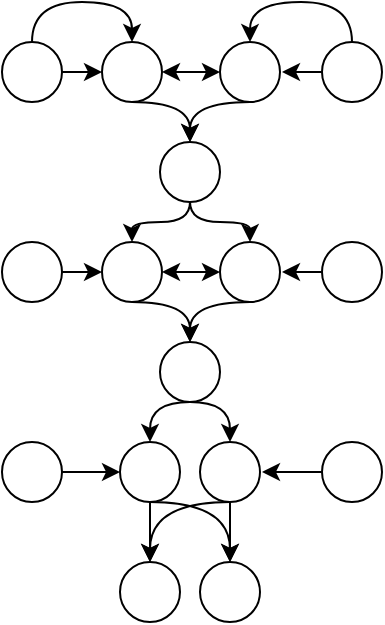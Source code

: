 <mxfile version="24.8.0">
  <diagram name="Страница — 1" id="rx2dwiCkIm72yd4_V2oX">
    <mxGraphModel dx="682" dy="434" grid="1" gridSize="10" guides="1" tooltips="1" connect="1" arrows="1" fold="1" page="1" pageScale="1" pageWidth="827" pageHeight="1169" math="0" shadow="0">
      <root>
        <mxCell id="0" />
        <mxCell id="1" parent="0" />
        <mxCell id="100zivtctZurHM20_Q5r-62" style="edgeStyle=orthogonalEdgeStyle;rounded=0;orthogonalLoop=1;jettySize=auto;html=1;exitX=0.5;exitY=1;exitDx=0;exitDy=0;entryX=0.5;entryY=0;entryDx=0;entryDy=0;curved=1;" edge="1" parent="1" source="100zivtctZurHM20_Q5r-33" target="100zivtctZurHM20_Q5r-37">
          <mxGeometry relative="1" as="geometry" />
        </mxCell>
        <mxCell id="100zivtctZurHM20_Q5r-33" value="" style="ellipse;whiteSpace=wrap;html=1;aspect=fixed;" vertex="1" parent="1">
          <mxGeometry x="340" y="60" width="30" height="30" as="geometry" />
        </mxCell>
        <mxCell id="100zivtctZurHM20_Q5r-88" style="edgeStyle=orthogonalEdgeStyle;rounded=0;orthogonalLoop=1;jettySize=auto;html=1;entryX=0.5;entryY=0;entryDx=0;entryDy=0;curved=1;" edge="1" parent="1" source="100zivtctZurHM20_Q5r-34" target="100zivtctZurHM20_Q5r-33">
          <mxGeometry relative="1" as="geometry">
            <Array as="points">
              <mxPoint x="305" y="40" />
              <mxPoint x="355" y="40" />
            </Array>
          </mxGeometry>
        </mxCell>
        <mxCell id="100zivtctZurHM20_Q5r-34" value="" style="ellipse;whiteSpace=wrap;html=1;aspect=fixed;" vertex="1" parent="1">
          <mxGeometry x="290" y="60" width="30" height="30" as="geometry" />
        </mxCell>
        <mxCell id="100zivtctZurHM20_Q5r-35" value="" style="ellipse;whiteSpace=wrap;html=1;aspect=fixed;" vertex="1" parent="1">
          <mxGeometry x="399" y="60" width="30" height="30" as="geometry" />
        </mxCell>
        <mxCell id="100zivtctZurHM20_Q5r-90" style="edgeStyle=orthogonalEdgeStyle;rounded=0;orthogonalLoop=1;jettySize=auto;html=1;entryX=0.5;entryY=0;entryDx=0;entryDy=0;curved=1;" edge="1" parent="1" source="100zivtctZurHM20_Q5r-36" target="100zivtctZurHM20_Q5r-35">
          <mxGeometry relative="1" as="geometry">
            <Array as="points">
              <mxPoint x="465" y="40" />
              <mxPoint x="414" y="40" />
            </Array>
          </mxGeometry>
        </mxCell>
        <mxCell id="100zivtctZurHM20_Q5r-36" value="" style="ellipse;whiteSpace=wrap;html=1;aspect=fixed;" vertex="1" parent="1">
          <mxGeometry x="450" y="60" width="30" height="30" as="geometry" />
        </mxCell>
        <mxCell id="100zivtctZurHM20_Q5r-78" style="edgeStyle=orthogonalEdgeStyle;rounded=0;orthogonalLoop=1;jettySize=auto;html=1;entryX=0.5;entryY=0;entryDx=0;entryDy=0;curved=1;" edge="1" parent="1" source="100zivtctZurHM20_Q5r-37" target="100zivtctZurHM20_Q5r-69">
          <mxGeometry relative="1" as="geometry">
            <Array as="points">
              <mxPoint x="355" y="150" />
            </Array>
          </mxGeometry>
        </mxCell>
        <mxCell id="100zivtctZurHM20_Q5r-37" value="" style="ellipse;whiteSpace=wrap;html=1;aspect=fixed;" vertex="1" parent="1">
          <mxGeometry x="369" y="110" width="30" height="30" as="geometry" />
        </mxCell>
        <mxCell id="100zivtctZurHM20_Q5r-84" style="edgeStyle=orthogonalEdgeStyle;rounded=0;orthogonalLoop=1;jettySize=auto;html=1;entryX=0.5;entryY=0;entryDx=0;entryDy=0;curved=1;" edge="1" parent="1" source="100zivtctZurHM20_Q5r-43" target="100zivtctZurHM20_Q5r-48">
          <mxGeometry relative="1" as="geometry">
            <Array as="points">
              <mxPoint x="404" y="290" />
            </Array>
          </mxGeometry>
        </mxCell>
        <mxCell id="100zivtctZurHM20_Q5r-85" style="edgeStyle=orthogonalEdgeStyle;rounded=0;orthogonalLoop=1;jettySize=auto;html=1;entryX=0.5;entryY=0;entryDx=0;entryDy=0;" edge="1" parent="1" source="100zivtctZurHM20_Q5r-43" target="100zivtctZurHM20_Q5r-49">
          <mxGeometry relative="1" as="geometry" />
        </mxCell>
        <mxCell id="100zivtctZurHM20_Q5r-43" value="" style="ellipse;whiteSpace=wrap;html=1;aspect=fixed;" vertex="1" parent="1">
          <mxGeometry x="349" y="260" width="30" height="30" as="geometry" />
        </mxCell>
        <mxCell id="100zivtctZurHM20_Q5r-83" style="edgeStyle=orthogonalEdgeStyle;rounded=0;orthogonalLoop=1;jettySize=auto;html=1;entryX=0;entryY=0.5;entryDx=0;entryDy=0;" edge="1" parent="1" source="100zivtctZurHM20_Q5r-44" target="100zivtctZurHM20_Q5r-43">
          <mxGeometry relative="1" as="geometry" />
        </mxCell>
        <mxCell id="100zivtctZurHM20_Q5r-44" value="" style="ellipse;whiteSpace=wrap;html=1;aspect=fixed;" vertex="1" parent="1">
          <mxGeometry x="290" y="260" width="30" height="30" as="geometry" />
        </mxCell>
        <mxCell id="100zivtctZurHM20_Q5r-86" style="edgeStyle=orthogonalEdgeStyle;rounded=0;orthogonalLoop=1;jettySize=auto;html=1;entryX=0.5;entryY=0;entryDx=0;entryDy=0;curved=1;" edge="1" parent="1" source="100zivtctZurHM20_Q5r-45" target="100zivtctZurHM20_Q5r-49">
          <mxGeometry relative="1" as="geometry">
            <Array as="points">
              <mxPoint x="364" y="290" />
            </Array>
          </mxGeometry>
        </mxCell>
        <mxCell id="100zivtctZurHM20_Q5r-45" value="" style="ellipse;whiteSpace=wrap;html=1;aspect=fixed;" vertex="1" parent="1">
          <mxGeometry x="389" y="260" width="30" height="30" as="geometry" />
        </mxCell>
        <mxCell id="100zivtctZurHM20_Q5r-82" style="edgeStyle=orthogonalEdgeStyle;rounded=0;orthogonalLoop=1;jettySize=auto;html=1;" edge="1" parent="1" source="100zivtctZurHM20_Q5r-46">
          <mxGeometry relative="1" as="geometry">
            <mxPoint x="420" y="275" as="targetPoint" />
          </mxGeometry>
        </mxCell>
        <mxCell id="100zivtctZurHM20_Q5r-46" value="" style="ellipse;whiteSpace=wrap;html=1;aspect=fixed;" vertex="1" parent="1">
          <mxGeometry x="450" y="260" width="30" height="30" as="geometry" />
        </mxCell>
        <mxCell id="100zivtctZurHM20_Q5r-48" value="" style="ellipse;whiteSpace=wrap;html=1;aspect=fixed;" vertex="1" parent="1">
          <mxGeometry x="389" y="320" width="30" height="30" as="geometry" />
        </mxCell>
        <mxCell id="100zivtctZurHM20_Q5r-49" value="" style="ellipse;whiteSpace=wrap;html=1;aspect=fixed;" vertex="1" parent="1">
          <mxGeometry x="349" y="320" width="30" height="30" as="geometry" />
        </mxCell>
        <mxCell id="100zivtctZurHM20_Q5r-50" value="" style="endArrow=classic;html=1;rounded=0;exitX=1;exitY=0.5;exitDx=0;exitDy=0;entryX=0;entryY=0.5;entryDx=0;entryDy=0;" edge="1" parent="1" source="100zivtctZurHM20_Q5r-34" target="100zivtctZurHM20_Q5r-33">
          <mxGeometry width="50" height="50" relative="1" as="geometry">
            <mxPoint x="360" y="200" as="sourcePoint" />
            <mxPoint x="410" y="150" as="targetPoint" />
          </mxGeometry>
        </mxCell>
        <mxCell id="100zivtctZurHM20_Q5r-51" value="" style="endArrow=classic;startArrow=classic;html=1;rounded=0;entryX=0;entryY=0.5;entryDx=0;entryDy=0;exitX=1;exitY=0.5;exitDx=0;exitDy=0;" edge="1" parent="1" source="100zivtctZurHM20_Q5r-33" target="100zivtctZurHM20_Q5r-35">
          <mxGeometry width="50" height="50" relative="1" as="geometry">
            <mxPoint x="360" y="200" as="sourcePoint" />
            <mxPoint x="410" y="150" as="targetPoint" />
          </mxGeometry>
        </mxCell>
        <mxCell id="100zivtctZurHM20_Q5r-52" value="" style="endArrow=classic;html=1;rounded=0;exitX=0;exitY=0.5;exitDx=0;exitDy=0;" edge="1" parent="1" source="100zivtctZurHM20_Q5r-36">
          <mxGeometry width="50" height="50" relative="1" as="geometry">
            <mxPoint x="330" y="85" as="sourcePoint" />
            <mxPoint x="430" y="75" as="targetPoint" />
          </mxGeometry>
        </mxCell>
        <mxCell id="100zivtctZurHM20_Q5r-67" style="edgeStyle=orthogonalEdgeStyle;rounded=0;orthogonalLoop=1;jettySize=auto;html=1;exitX=0.5;exitY=1;exitDx=0;exitDy=0;curved=1;entryX=0.5;entryY=0;entryDx=0;entryDy=0;" edge="1" parent="1" source="100zivtctZurHM20_Q5r-35" target="100zivtctZurHM20_Q5r-37">
          <mxGeometry relative="1" as="geometry">
            <mxPoint x="365" y="110" as="sourcePoint" />
            <mxPoint x="380" y="120" as="targetPoint" />
          </mxGeometry>
        </mxCell>
        <mxCell id="100zivtctZurHM20_Q5r-68" style="edgeStyle=orthogonalEdgeStyle;rounded=0;orthogonalLoop=1;jettySize=auto;html=1;exitX=0.5;exitY=1;exitDx=0;exitDy=0;entryX=0.5;entryY=0;entryDx=0;entryDy=0;curved=1;" edge="1" parent="1" source="100zivtctZurHM20_Q5r-69" target="100zivtctZurHM20_Q5r-73">
          <mxGeometry relative="1" as="geometry" />
        </mxCell>
        <mxCell id="100zivtctZurHM20_Q5r-69" value="" style="ellipse;whiteSpace=wrap;html=1;aspect=fixed;" vertex="1" parent="1">
          <mxGeometry x="340" y="160" width="30" height="30" as="geometry" />
        </mxCell>
        <mxCell id="100zivtctZurHM20_Q5r-70" value="" style="ellipse;whiteSpace=wrap;html=1;aspect=fixed;" vertex="1" parent="1">
          <mxGeometry x="290" y="160" width="30" height="30" as="geometry" />
        </mxCell>
        <mxCell id="100zivtctZurHM20_Q5r-71" value="" style="ellipse;whiteSpace=wrap;html=1;aspect=fixed;" vertex="1" parent="1">
          <mxGeometry x="399" y="160" width="30" height="30" as="geometry" />
        </mxCell>
        <mxCell id="100zivtctZurHM20_Q5r-72" value="" style="ellipse;whiteSpace=wrap;html=1;aspect=fixed;" vertex="1" parent="1">
          <mxGeometry x="450" y="160" width="30" height="30" as="geometry" />
        </mxCell>
        <mxCell id="100zivtctZurHM20_Q5r-80" style="edgeStyle=orthogonalEdgeStyle;rounded=0;orthogonalLoop=1;jettySize=auto;html=1;entryX=0.5;entryY=0;entryDx=0;entryDy=0;curved=1;" edge="1" parent="1" source="100zivtctZurHM20_Q5r-73" target="100zivtctZurHM20_Q5r-43">
          <mxGeometry relative="1" as="geometry">
            <Array as="points">
              <mxPoint x="364" y="240" />
            </Array>
          </mxGeometry>
        </mxCell>
        <mxCell id="100zivtctZurHM20_Q5r-73" value="" style="ellipse;whiteSpace=wrap;html=1;aspect=fixed;" vertex="1" parent="1">
          <mxGeometry x="369" y="210" width="30" height="30" as="geometry" />
        </mxCell>
        <mxCell id="100zivtctZurHM20_Q5r-74" value="" style="endArrow=classic;html=1;rounded=0;exitX=1;exitY=0.5;exitDx=0;exitDy=0;entryX=0;entryY=0.5;entryDx=0;entryDy=0;" edge="1" parent="1" source="100zivtctZurHM20_Q5r-70" target="100zivtctZurHM20_Q5r-69">
          <mxGeometry width="50" height="50" relative="1" as="geometry">
            <mxPoint x="360" y="300" as="sourcePoint" />
            <mxPoint x="410" y="250" as="targetPoint" />
          </mxGeometry>
        </mxCell>
        <mxCell id="100zivtctZurHM20_Q5r-75" value="" style="endArrow=classic;startArrow=classic;html=1;rounded=0;entryX=0;entryY=0.5;entryDx=0;entryDy=0;exitX=1;exitY=0.5;exitDx=0;exitDy=0;" edge="1" parent="1" source="100zivtctZurHM20_Q5r-69" target="100zivtctZurHM20_Q5r-71">
          <mxGeometry width="50" height="50" relative="1" as="geometry">
            <mxPoint x="360" y="300" as="sourcePoint" />
            <mxPoint x="410" y="250" as="targetPoint" />
          </mxGeometry>
        </mxCell>
        <mxCell id="100zivtctZurHM20_Q5r-76" value="" style="endArrow=classic;html=1;rounded=0;exitX=0;exitY=0.5;exitDx=0;exitDy=0;" edge="1" parent="1" source="100zivtctZurHM20_Q5r-72">
          <mxGeometry width="50" height="50" relative="1" as="geometry">
            <mxPoint x="330" y="185" as="sourcePoint" />
            <mxPoint x="430" y="175" as="targetPoint" />
          </mxGeometry>
        </mxCell>
        <mxCell id="100zivtctZurHM20_Q5r-77" style="edgeStyle=orthogonalEdgeStyle;rounded=0;orthogonalLoop=1;jettySize=auto;html=1;exitX=0.5;exitY=1;exitDx=0;exitDy=0;curved=1;entryX=0.5;entryY=0;entryDx=0;entryDy=0;" edge="1" parent="1" source="100zivtctZurHM20_Q5r-71" target="100zivtctZurHM20_Q5r-73">
          <mxGeometry relative="1" as="geometry">
            <mxPoint x="365" y="200" as="sourcePoint" />
            <mxPoint x="380" y="210" as="targetPoint" />
          </mxGeometry>
        </mxCell>
        <mxCell id="100zivtctZurHM20_Q5r-79" style="edgeStyle=orthogonalEdgeStyle;rounded=0;orthogonalLoop=1;jettySize=auto;html=1;entryX=0.5;entryY=0;entryDx=0;entryDy=0;curved=1;exitX=0.5;exitY=1;exitDx=0;exitDy=0;" edge="1" parent="1" source="100zivtctZurHM20_Q5r-37" target="100zivtctZurHM20_Q5r-71">
          <mxGeometry relative="1" as="geometry">
            <mxPoint x="394" y="160" as="sourcePoint" />
            <mxPoint x="365" y="170" as="targetPoint" />
            <Array as="points">
              <mxPoint x="414" y="150" />
            </Array>
          </mxGeometry>
        </mxCell>
        <mxCell id="100zivtctZurHM20_Q5r-81" style="edgeStyle=orthogonalEdgeStyle;rounded=0;orthogonalLoop=1;jettySize=auto;html=1;entryX=0.5;entryY=0;entryDx=0;entryDy=0;curved=1;exitX=0.5;exitY=1;exitDx=0;exitDy=0;" edge="1" parent="1" source="100zivtctZurHM20_Q5r-73" target="100zivtctZurHM20_Q5r-45">
          <mxGeometry relative="1" as="geometry">
            <mxPoint x="394" y="250" as="sourcePoint" />
            <mxPoint x="374" y="270" as="targetPoint" />
            <Array as="points">
              <mxPoint x="404" y="240" />
            </Array>
          </mxGeometry>
        </mxCell>
        <mxCell id="100zivtctZurHM20_Q5r-87" style="edgeStyle=orthogonalEdgeStyle;rounded=0;orthogonalLoop=1;jettySize=auto;html=1;entryX=0.5;entryY=0;entryDx=0;entryDy=0;exitX=0.5;exitY=1;exitDx=0;exitDy=0;" edge="1" parent="1" source="100zivtctZurHM20_Q5r-45" target="100zivtctZurHM20_Q5r-48">
          <mxGeometry relative="1" as="geometry">
            <mxPoint x="374" y="300" as="sourcePoint" />
            <mxPoint x="374" y="330" as="targetPoint" />
          </mxGeometry>
        </mxCell>
      </root>
    </mxGraphModel>
  </diagram>
</mxfile>
